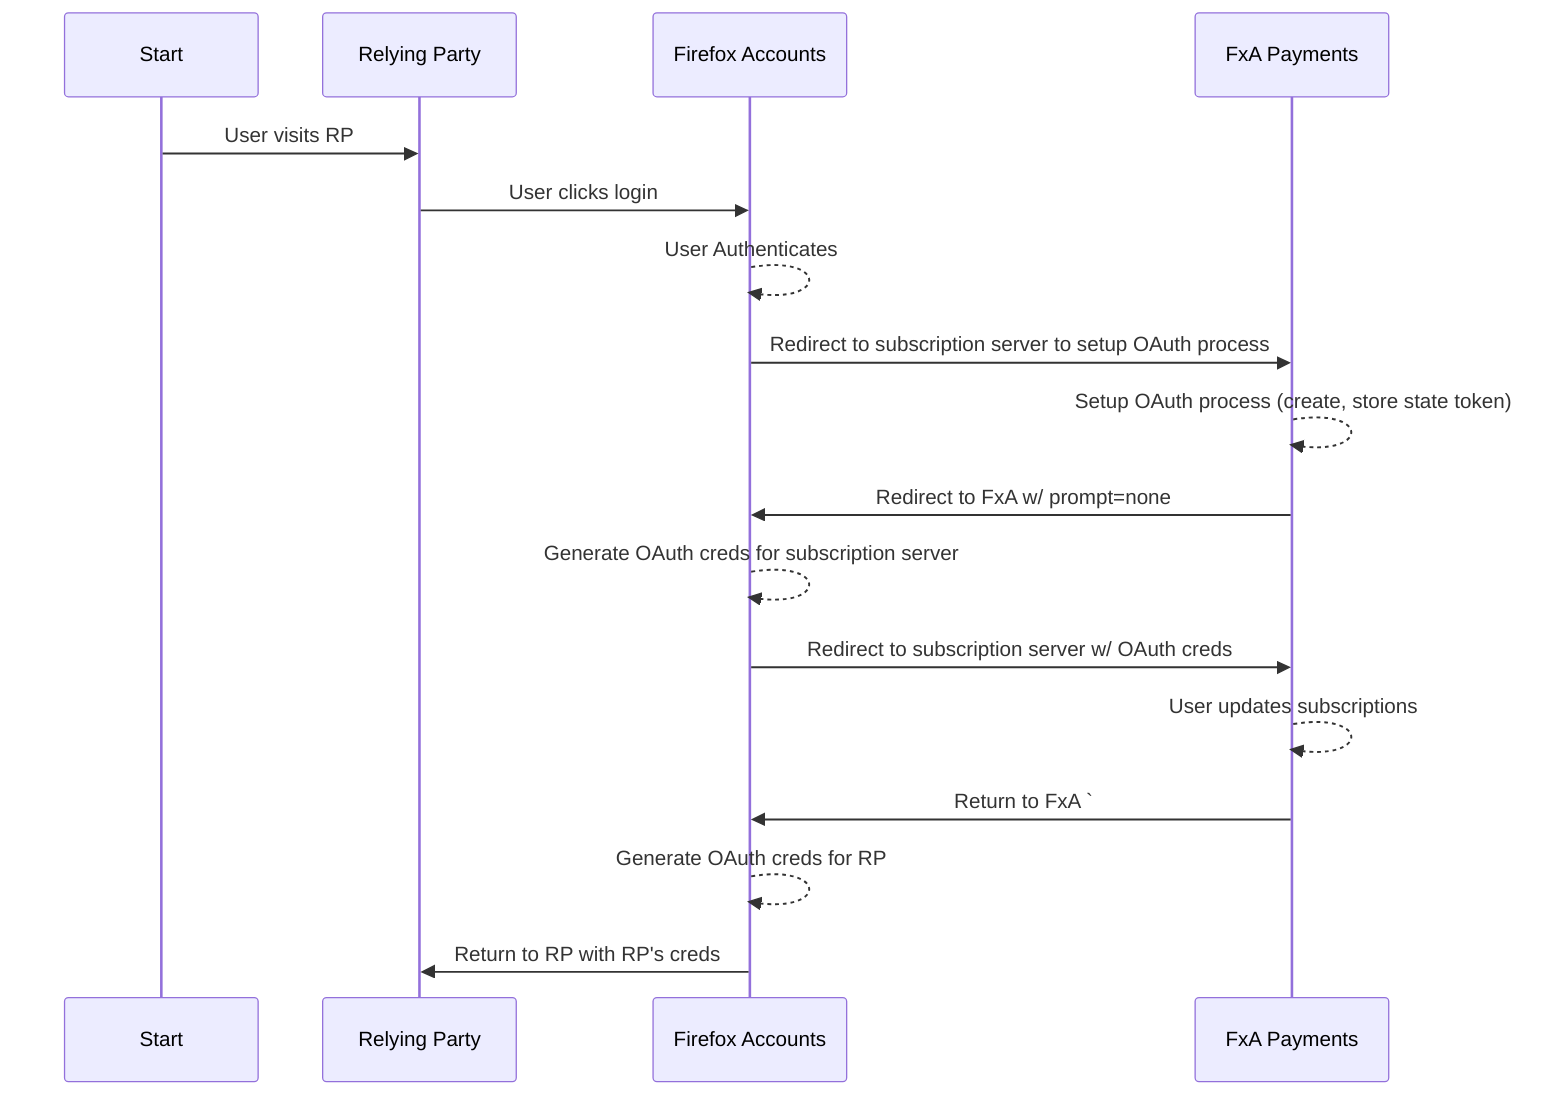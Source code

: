 sequenceDiagram
participant UA as Start
participant RP as Relying Party
participant FxA as Firefox Accounts
participant FxAP as FxA Payments

UA->>RP: User visits RP
RP->>FxA: User clicks login
FxA-->>FxA: User Authenticates
FxA->>FxAP: Redirect to subscription server to setup OAuth process
FxAP-->>FxAP: Setup OAuth process (create, store state token)
FxAP->>FxA: Redirect to FxA w/ prompt=none
FxA-->>FxA: Generate OAuth creds for subscription server
FxA->>FxAP: Redirect to subscription server w/ OAuth creds
FxAP-->>FxAP: User updates subscriptions
FxAP->>FxA: Return to FxA `
FxA-->>FxA: Generate OAuth creds for RP
FxA->>RP: Return to RP with RP's creds